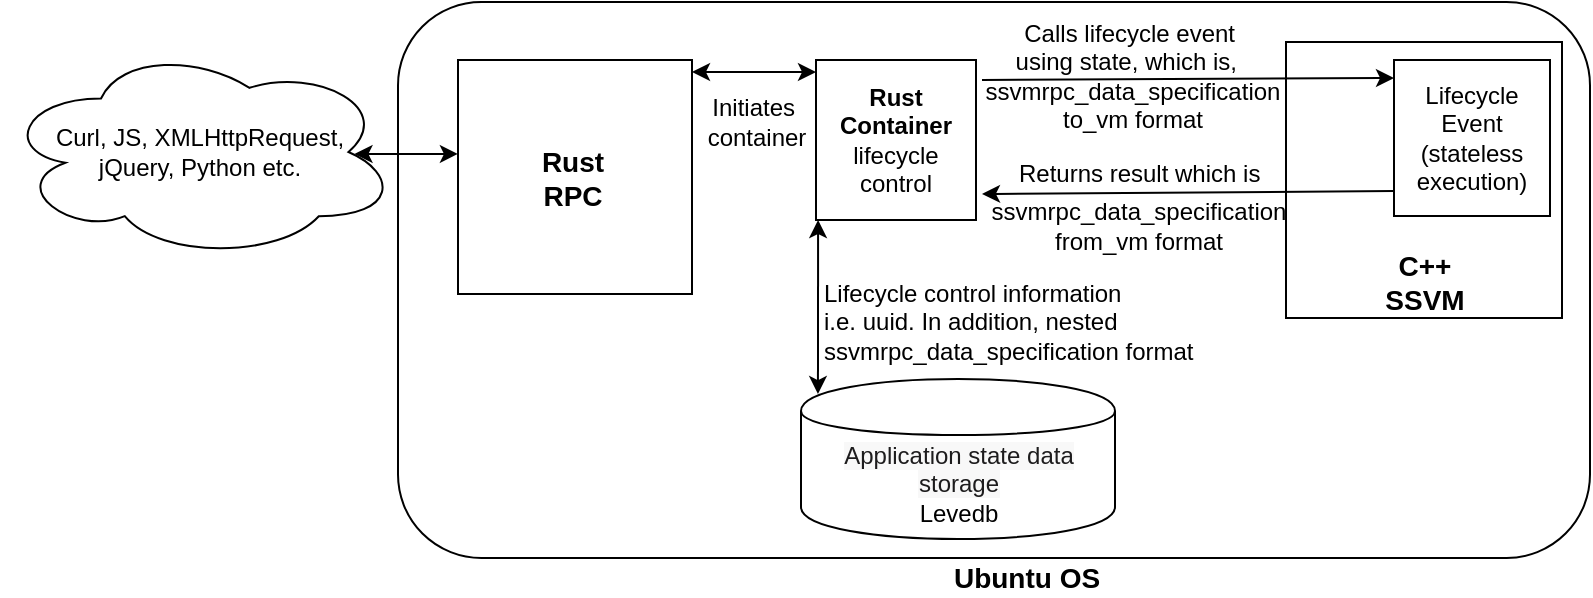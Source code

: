 <mxfile version="12.3.1" type="device" pages="1"><diagram id="AzzvKmBrBaUZLXZ1Zjp-" name="Page-1"><mxGraphModel dx="1072" dy="623" grid="0" gridSize="10" guides="1" tooltips="1" connect="1" arrows="1" fold="1" page="1" pageScale="1" pageWidth="827" pageHeight="1169" math="0" shadow="0"><root><mxCell id="0"/><mxCell id="1" parent="0"/><mxCell id="f4qAklMeAp4ld8IiekA0-16" value="" style="rounded=1;whiteSpace=wrap;html=1;" vertex="1" parent="1"><mxGeometry x="203" y="131" width="596" height="278" as="geometry"/></mxCell><mxCell id="f4qAklMeAp4ld8IiekA0-4" value="" style="whiteSpace=wrap;html=1;aspect=fixed;" vertex="1" parent="1"><mxGeometry x="647" y="151" width="138" height="138" as="geometry"/></mxCell><mxCell id="f4qAklMeAp4ld8IiekA0-1" value="" style="whiteSpace=wrap;html=1;aspect=fixed;" vertex="1" parent="1"><mxGeometry x="233" y="160" width="117" height="117" as="geometry"/></mxCell><mxCell id="f4qAklMeAp4ld8IiekA0-2" value="&lt;b&gt;Rust&lt;br&gt;Container&lt;br&gt;&lt;/b&gt;&lt;span style=&quot;white-space: nowrap&quot;&gt;lifecycle&lt;/span&gt;&lt;br style=&quot;white-space: nowrap&quot;&gt;&lt;span style=&quot;white-space: nowrap&quot;&gt;control&lt;/span&gt;&lt;b&gt;&lt;br&gt;&lt;/b&gt;" style="whiteSpace=wrap;html=1;aspect=fixed;" vertex="1" parent="1"><mxGeometry x="412" y="160" width="80" height="80" as="geometry"/></mxCell><mxCell id="f4qAklMeAp4ld8IiekA0-3" value="Lifecycle Event&lt;br&gt;(stateless&lt;br&gt;execution)" style="whiteSpace=wrap;html=1;aspect=fixed;" vertex="1" parent="1"><mxGeometry x="701" y="160" width="78" height="78" as="geometry"/></mxCell><mxCell id="f4qAklMeAp4ld8IiekA0-7" value="" style="endArrow=classic;html=1;entryX=0;entryY=0.5;entryDx=0;entryDy=0;exitX=1;exitY=0.5;exitDx=0;exitDy=0;" edge="1" parent="1"><mxGeometry width="50" height="50" relative="1" as="geometry"><mxPoint x="495" y="170" as="sourcePoint"/><mxPoint x="701" y="169" as="targetPoint"/></mxGeometry></mxCell><mxCell id="f4qAklMeAp4ld8IiekA0-10" value="&lt;span style=&quot;color: rgb(29 , 28 , 29) ; text-align: left ; background-color: rgb(248 , 248 , 248)&quot;&gt;Application state data storage&lt;br&gt;&lt;/span&gt;Levedb" style="shape=cylinder;whiteSpace=wrap;html=1;boundedLbl=1;backgroundOutline=1;" vertex="1" parent="1"><mxGeometry x="404.5" y="319.5" width="157" height="80" as="geometry"/></mxCell><mxCell id="f4qAklMeAp4ld8IiekA0-11" value="Lifecycle control information &lt;br&gt;i.e. uuid. In addition, nested &lt;br&gt;ssvmrpc_data_specification format" style="text;html=1;align=left;verticalAlign=middle;resizable=0;points=[];;autosize=1;" vertex="1" parent="1"><mxGeometry x="414" y="268" width="195" height="46" as="geometry"/></mxCell><mxCell id="f4qAklMeAp4ld8IiekA0-12" value="" style="endArrow=classic;startArrow=classic;html=1;exitX=0.054;exitY=0.094;exitDx=0;exitDy=0;exitPerimeter=0;entryX=0.063;entryY=0.988;entryDx=0;entryDy=0;entryPerimeter=0;" edge="1" parent="1" source="f4qAklMeAp4ld8IiekA0-10"><mxGeometry width="50" height="50" relative="1" as="geometry"><mxPoint x="407.978" y="328.02" as="sourcePoint"/><mxPoint x="413.04" y="240.04" as="targetPoint"/></mxGeometry></mxCell><mxCell id="f4qAklMeAp4ld8IiekA0-15" value="&lt;b&gt;&lt;font style=&quot;font-size: 14px&quot;&gt;C++&lt;br&gt;SSVM&lt;/font&gt;&lt;/b&gt;" style="text;html=1;align=center;verticalAlign=middle;resizable=0;points=[];;autosize=1;" vertex="1" parent="1"><mxGeometry x="686" y="251" width="60" height="40" as="geometry"/></mxCell><mxCell id="f4qAklMeAp4ld8IiekA0-22" value="&lt;b&gt;&lt;font style=&quot;font-size: 14px&quot;&gt;Ubuntu OS&lt;/font&gt;&lt;/b&gt;" style="text;html=1;align=center;verticalAlign=middle;resizable=0;points=[];;autosize=1;" vertex="1" parent="1"><mxGeometry x="475" y="409" width="83" height="19" as="geometry"/></mxCell><mxCell id="f4qAklMeAp4ld8IiekA0-23" value="&lt;b style=&quot;font-size: 14px&quot;&gt;Rust&lt;br&gt;RPC&lt;/b&gt;" style="text;html=1;align=center;verticalAlign=middle;resizable=0;points=[];;autosize=1;" vertex="1" parent="1"><mxGeometry x="269" y="201.5" width="41" height="34" as="geometry"/></mxCell><mxCell id="f4qAklMeAp4ld8IiekA0-25" value="Calls lifecycle event&amp;nbsp;&lt;br&gt;using state, which is,&amp;nbsp;&amp;nbsp;&lt;br&gt;ssvmrpc_data_specification&lt;br&gt;to_vm format" style="text;html=1;align=center;verticalAlign=middle;resizable=0;points=[];;autosize=1;" vertex="1" parent="1"><mxGeometry x="491.5" y="138" width="157" height="60" as="geometry"/></mxCell><mxCell id="f4qAklMeAp4ld8IiekA0-32" value="Curl, JS, XMLHttpRequest,&lt;br&gt;jQuery, Python etc.&lt;span style=&quot;color: rgb(221 , 74 , 104) ; background-color: transparent ; font-family: &amp;#34;consolas&amp;#34; , &amp;#34;monaco&amp;#34; , &amp;#34;andale mono&amp;#34; , &amp;#34;ubuntu mono&amp;#34; , monospace ; font-size: 1em ; font-weight: inherit ; white-space: inherit ; word-spacing: normal ; letter-spacing: -0.044px ; text-align: left&quot;&gt;&lt;br&gt;&lt;/span&gt;" style="ellipse;shape=cloud;whiteSpace=wrap;html=1;" vertex="1" parent="1"><mxGeometry x="5" y="152.5" width="198" height="107" as="geometry"/></mxCell><mxCell id="f4qAklMeAp4ld8IiekA0-33" value="" style="endArrow=classic;startArrow=classic;html=1;exitX=0.875;exitY=0.5;exitDx=0;exitDy=0;exitPerimeter=0;entryX=-0.009;entryY=0.393;entryDx=0;entryDy=0;entryPerimeter=0;" edge="1" parent="1"><mxGeometry width="50" height="50" relative="1" as="geometry"><mxPoint x="181.25" y="207" as="sourcePoint"/><mxPoint x="232.947" y="206.981" as="targetPoint"/></mxGeometry></mxCell><mxCell id="f4qAklMeAp4ld8IiekA0-35" value="Returns result which is&amp;nbsp;" style="text;html=1;align=center;verticalAlign=middle;resizable=0;points=[];;autosize=1;" vertex="1" parent="1"><mxGeometry x="505" y="207" width="140" height="20" as="geometry"/></mxCell><mxCell id="f4qAklMeAp4ld8IiekA0-36" value="ssvmrpc_data_specification&lt;br&gt;from_vm format" style="text;html=1;align=center;verticalAlign=middle;resizable=0;points=[];;autosize=1;" vertex="1" parent="1"><mxGeometry x="494" y="227" width="157" height="32" as="geometry"/></mxCell><mxCell id="f4qAklMeAp4ld8IiekA0-37" value="" style="endArrow=classic;html=1;entryX=1;entryY=0.75;entryDx=0;entryDy=0;exitX=0;exitY=0.75;exitDx=0;exitDy=0;" edge="1" parent="1"><mxGeometry width="50" height="50" relative="1" as="geometry"><mxPoint x="701" y="225.5" as="sourcePoint"/><mxPoint x="495" y="227" as="targetPoint"/></mxGeometry></mxCell><mxCell id="f4qAklMeAp4ld8IiekA0-42" value="" style="endArrow=classic;startArrow=classic;html=1;entryX=0;entryY=0.075;entryDx=0;entryDy=0;entryPerimeter=0;" edge="1" parent="1" target="f4qAklMeAp4ld8IiekA0-2"><mxGeometry width="50" height="50" relative="1" as="geometry"><mxPoint x="350" y="166" as="sourcePoint"/><mxPoint x="420.04" y="240" as="targetPoint"/></mxGeometry></mxCell><mxCell id="f4qAklMeAp4ld8IiekA0-43" value="Initiates&amp;nbsp;&lt;br&gt;container&lt;br&gt;" style="text;html=1;align=center;verticalAlign=middle;resizable=0;points=[];;autosize=1;" vertex="1" parent="1"><mxGeometry x="352" y="175" width="59" height="32" as="geometry"/></mxCell></root></mxGraphModel></diagram></mxfile>